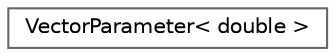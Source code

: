 digraph "Graphical Class Hierarchy"
{
 // LATEX_PDF_SIZE
  bgcolor="transparent";
  edge [fontname=Helvetica,fontsize=10,labelfontname=Helvetica,labelfontsize=10];
  node [fontname=Helvetica,fontsize=10,shape=box,height=0.2,width=0.4];
  rankdir="LR";
  Node0 [id="Node000000",label="VectorParameter\< double \>",height=0.2,width=0.4,color="grey40", fillcolor="white", style="filled",URL="$class_vector_parameter.html",tooltip=" "];
}
